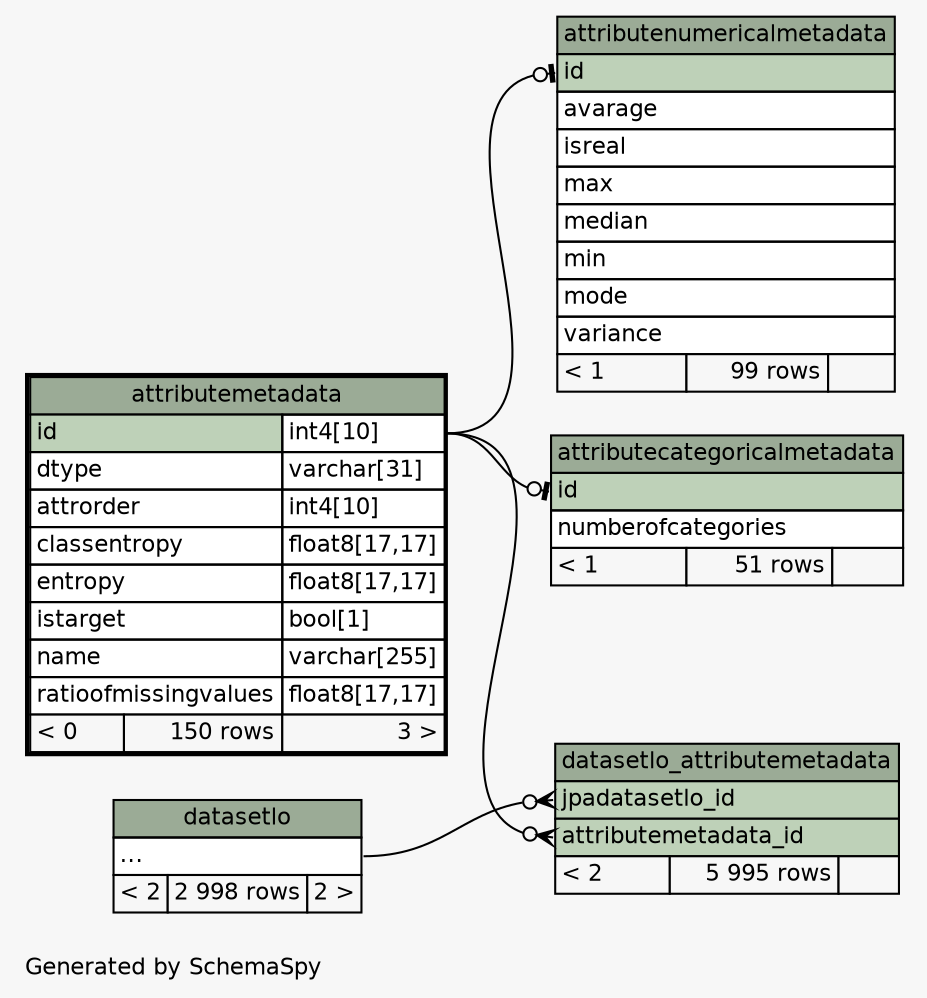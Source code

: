 // dot 2.38.0 on Mac OS X 10.9.4
// SchemaSpy rev 590
digraph "twoDegreesRelationshipsDiagram" {
  graph [
    rankdir="RL"
    bgcolor="#f7f7f7"
    label="\nGenerated by SchemaSpy"
    labeljust="l"
    nodesep="0.18"
    ranksep="0.46"
    fontname="Helvetica"
    fontsize="11"
  ];
  node [
    fontname="Helvetica"
    fontsize="11"
    shape="plaintext"
  ];
  edge [
    arrowsize="0.8"
  ];
  "attributecategoricalmetadata":"id":w -> "attributemetadata":"id.type":e [arrowhead=none dir=back arrowtail=teeodot];
  "attributenumericalmetadata":"id":w -> "attributemetadata":"id.type":e [arrowhead=none dir=back arrowtail=teeodot];
  "datasetlo_attributemetadata":"attributemetadata_id":w -> "attributemetadata":"id.type":e [arrowhead=none dir=back arrowtail=crowodot];
  "datasetlo_attributemetadata":"jpadatasetlo_id":w -> "datasetlo":"elipses":e [arrowhead=none dir=back arrowtail=crowodot];
  "attributecategoricalmetadata" [
    label=<
    <TABLE BORDER="0" CELLBORDER="1" CELLSPACING="0" BGCOLOR="#ffffff">
      <TR><TD COLSPAN="3" BGCOLOR="#9bab96" ALIGN="CENTER">attributecategoricalmetadata</TD></TR>
      <TR><TD PORT="id" COLSPAN="3" BGCOLOR="#bed1b8" ALIGN="LEFT">id</TD></TR>
      <TR><TD PORT="numberofcategories" COLSPAN="3" ALIGN="LEFT">numberofcategories</TD></TR>
      <TR><TD ALIGN="LEFT" BGCOLOR="#f7f7f7">&lt; 1</TD><TD ALIGN="RIGHT" BGCOLOR="#f7f7f7">51 rows</TD><TD ALIGN="RIGHT" BGCOLOR="#f7f7f7">  </TD></TR>
    </TABLE>>
    URL="attributecategoricalmetadata.html"
    tooltip="attributecategoricalmetadata"
  ];
  "attributemetadata" [
    label=<
    <TABLE BORDER="2" CELLBORDER="1" CELLSPACING="0" BGCOLOR="#ffffff">
      <TR><TD COLSPAN="3" BGCOLOR="#9bab96" ALIGN="CENTER">attributemetadata</TD></TR>
      <TR><TD PORT="id" COLSPAN="2" BGCOLOR="#bed1b8" ALIGN="LEFT">id</TD><TD PORT="id.type" ALIGN="LEFT">int4[10]</TD></TR>
      <TR><TD PORT="dtype" COLSPAN="2" ALIGN="LEFT">dtype</TD><TD PORT="dtype.type" ALIGN="LEFT">varchar[31]</TD></TR>
      <TR><TD PORT="attrorder" COLSPAN="2" ALIGN="LEFT">attrorder</TD><TD PORT="attrorder.type" ALIGN="LEFT">int4[10]</TD></TR>
      <TR><TD PORT="classentropy" COLSPAN="2" ALIGN="LEFT">classentropy</TD><TD PORT="classentropy.type" ALIGN="LEFT">float8[17,17]</TD></TR>
      <TR><TD PORT="entropy" COLSPAN="2" ALIGN="LEFT">entropy</TD><TD PORT="entropy.type" ALIGN="LEFT">float8[17,17]</TD></TR>
      <TR><TD PORT="istarget" COLSPAN="2" ALIGN="LEFT">istarget</TD><TD PORT="istarget.type" ALIGN="LEFT">bool[1]</TD></TR>
      <TR><TD PORT="name" COLSPAN="2" ALIGN="LEFT">name</TD><TD PORT="name.type" ALIGN="LEFT">varchar[255]</TD></TR>
      <TR><TD PORT="ratioofmissingvalues" COLSPAN="2" ALIGN="LEFT">ratioofmissingvalues</TD><TD PORT="ratioofmissingvalues.type" ALIGN="LEFT">float8[17,17]</TD></TR>
      <TR><TD ALIGN="LEFT" BGCOLOR="#f7f7f7">&lt; 0</TD><TD ALIGN="RIGHT" BGCOLOR="#f7f7f7">150 rows</TD><TD ALIGN="RIGHT" BGCOLOR="#f7f7f7">3 &gt;</TD></TR>
    </TABLE>>
    URL="attributemetadata.html"
    tooltip="attributemetadata"
  ];
  "attributenumericalmetadata" [
    label=<
    <TABLE BORDER="0" CELLBORDER="1" CELLSPACING="0" BGCOLOR="#ffffff">
      <TR><TD COLSPAN="3" BGCOLOR="#9bab96" ALIGN="CENTER">attributenumericalmetadata</TD></TR>
      <TR><TD PORT="id" COLSPAN="3" BGCOLOR="#bed1b8" ALIGN="LEFT">id</TD></TR>
      <TR><TD PORT="avarage" COLSPAN="3" ALIGN="LEFT">avarage</TD></TR>
      <TR><TD PORT="isreal" COLSPAN="3" ALIGN="LEFT">isreal</TD></TR>
      <TR><TD PORT="max" COLSPAN="3" ALIGN="LEFT">max</TD></TR>
      <TR><TD PORT="median" COLSPAN="3" ALIGN="LEFT">median</TD></TR>
      <TR><TD PORT="min" COLSPAN="3" ALIGN="LEFT">min</TD></TR>
      <TR><TD PORT="mode" COLSPAN="3" ALIGN="LEFT">mode</TD></TR>
      <TR><TD PORT="variance" COLSPAN="3" ALIGN="LEFT">variance</TD></TR>
      <TR><TD ALIGN="LEFT" BGCOLOR="#f7f7f7">&lt; 1</TD><TD ALIGN="RIGHT" BGCOLOR="#f7f7f7">99 rows</TD><TD ALIGN="RIGHT" BGCOLOR="#f7f7f7">  </TD></TR>
    </TABLE>>
    URL="attributenumericalmetadata.html"
    tooltip="attributenumericalmetadata"
  ];
  "datasetlo" [
    label=<
    <TABLE BORDER="0" CELLBORDER="1" CELLSPACING="0" BGCOLOR="#ffffff">
      <TR><TD COLSPAN="3" BGCOLOR="#9bab96" ALIGN="CENTER">datasetlo</TD></TR>
      <TR><TD PORT="elipses" COLSPAN="3" ALIGN="LEFT">...</TD></TR>
      <TR><TD ALIGN="LEFT" BGCOLOR="#f7f7f7">&lt; 2</TD><TD ALIGN="RIGHT" BGCOLOR="#f7f7f7">2 998 rows</TD><TD ALIGN="RIGHT" BGCOLOR="#f7f7f7">2 &gt;</TD></TR>
    </TABLE>>
    URL="datasetlo.html"
    tooltip="datasetlo"
  ];
  "datasetlo_attributemetadata" [
    label=<
    <TABLE BORDER="0" CELLBORDER="1" CELLSPACING="0" BGCOLOR="#ffffff">
      <TR><TD COLSPAN="3" BGCOLOR="#9bab96" ALIGN="CENTER">datasetlo_attributemetadata</TD></TR>
      <TR><TD PORT="jpadatasetlo_id" COLSPAN="3" BGCOLOR="#bed1b8" ALIGN="LEFT">jpadatasetlo_id</TD></TR>
      <TR><TD PORT="attributemetadata_id" COLSPAN="3" BGCOLOR="#bed1b8" ALIGN="LEFT">attributemetadata_id</TD></TR>
      <TR><TD ALIGN="LEFT" BGCOLOR="#f7f7f7">&lt; 2</TD><TD ALIGN="RIGHT" BGCOLOR="#f7f7f7">5 995 rows</TD><TD ALIGN="RIGHT" BGCOLOR="#f7f7f7">  </TD></TR>
    </TABLE>>
    URL="datasetlo_attributemetadata.html"
    tooltip="datasetlo_attributemetadata"
  ];
}
